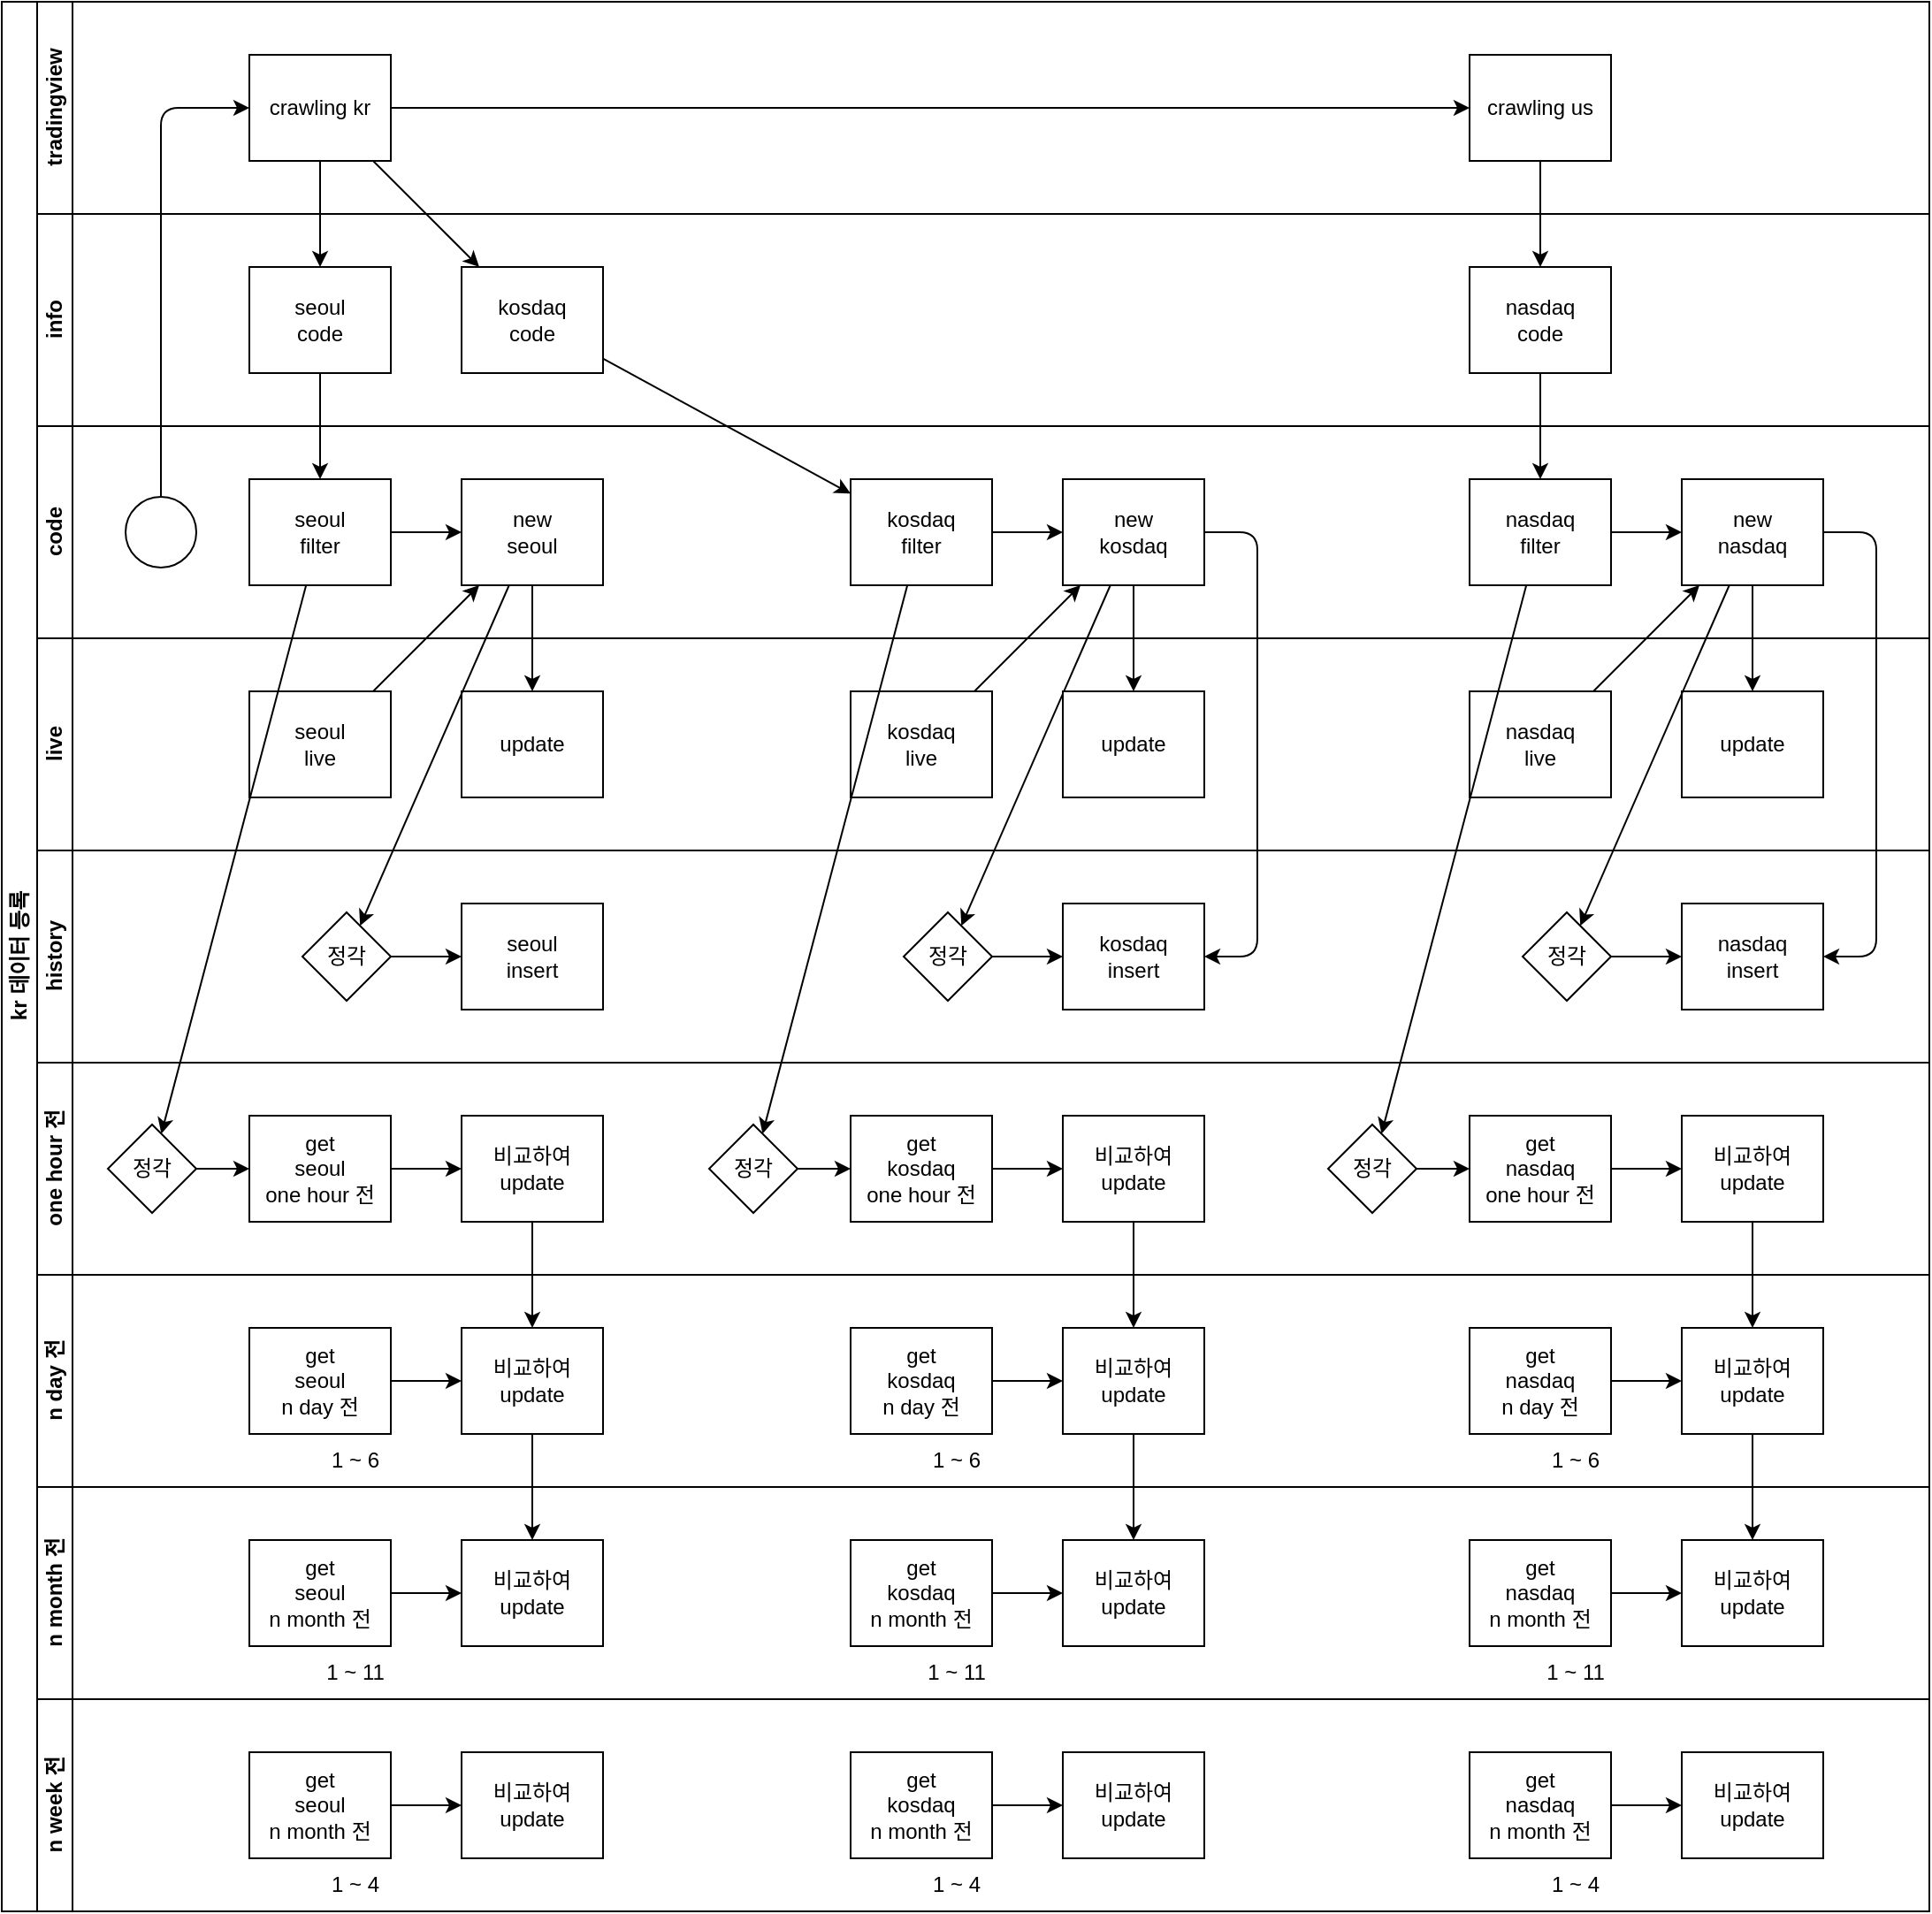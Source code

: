 <mxfile>
    <diagram id="c0icn-cArIapTxVZHmri" name="페이지-1">
        <mxGraphModel dx="1432" dy="625" grid="1" gridSize="10" guides="1" tooltips="1" connect="1" arrows="1" fold="1" page="1" pageScale="1" pageWidth="827" pageHeight="1169" math="0" shadow="0">
            <root>
                <mxCell id="0"/>
                <mxCell id="1" parent="0"/>
                <mxCell id="2" value="kr 데이터 등록" style="swimlane;html=1;childLayout=stackLayout;resizeParent=1;resizeParentMax=0;horizontal=0;startSize=20;horizontalStack=0;" parent="1" vertex="1">
                    <mxGeometry x="60" y="120" width="1090" height="1080" as="geometry"/>
                </mxCell>
                <mxCell id="22" value="tradingview" style="swimlane;html=1;startSize=20;horizontal=0;" parent="2" vertex="1">
                    <mxGeometry x="20" width="1070" height="120" as="geometry"/>
                </mxCell>
                <mxCell id="127" style="edgeStyle=none;html=1;" parent="22" source="25" target="114" edge="1">
                    <mxGeometry relative="1" as="geometry"/>
                </mxCell>
                <mxCell id="25" value="crawling kr" style="rounded=0;whiteSpace=wrap;html=1;fontFamily=Helvetica;fontSize=12;align=center;" parent="22" vertex="1">
                    <mxGeometry x="120" y="30" width="80" height="60" as="geometry"/>
                </mxCell>
                <mxCell id="114" value="crawling us" style="rounded=0;whiteSpace=wrap;html=1;fontFamily=Helvetica;fontSize=12;align=center;" parent="22" vertex="1">
                    <mxGeometry x="810" y="30" width="80" height="60" as="geometry"/>
                </mxCell>
                <mxCell id="14" value="info" style="swimlane;html=1;startSize=20;horizontal=0;" parent="2" vertex="1">
                    <mxGeometry x="20" y="120" width="1070" height="120" as="geometry"/>
                </mxCell>
                <mxCell id="16" value="seoul&lt;br&gt;code" style="rounded=0;whiteSpace=wrap;html=1;fontFamily=Helvetica;fontSize=12;align=center;" parent="14" vertex="1">
                    <mxGeometry x="120" y="30" width="80" height="60" as="geometry"/>
                </mxCell>
                <mxCell id="27" value="kosdaq&lt;br&gt;code" style="rounded=0;whiteSpace=wrap;html=1;fontFamily=Helvetica;fontSize=12;align=center;" parent="14" vertex="1">
                    <mxGeometry x="240" y="30" width="80" height="60" as="geometry"/>
                </mxCell>
                <mxCell id="115" value="nasdaq&lt;br&gt;code" style="rounded=0;whiteSpace=wrap;html=1;fontFamily=Helvetica;fontSize=12;align=center;" parent="14" vertex="1">
                    <mxGeometry x="810" y="30" width="80" height="60" as="geometry"/>
                </mxCell>
                <mxCell id="18" value="code" style="swimlane;html=1;startSize=20;horizontal=0;" parent="2" vertex="1">
                    <mxGeometry x="20" y="240" width="1070" height="120" as="geometry"/>
                </mxCell>
                <mxCell id="20" value="kosdaq&lt;br&gt;filter" style="rounded=0;whiteSpace=wrap;html=1;fontFamily=Helvetica;fontSize=12;align=center;" parent="18" vertex="1">
                    <mxGeometry x="460" y="30" width="80" height="60" as="geometry"/>
                </mxCell>
                <mxCell id="29" value="seoul&lt;br&gt;filter" style="rounded=0;whiteSpace=wrap;html=1;fontFamily=Helvetica;fontSize=12;align=center;" parent="18" vertex="1">
                    <mxGeometry x="120" y="30" width="80" height="60" as="geometry"/>
                </mxCell>
                <mxCell id="44" value="new&lt;br&gt;seoul" style="rounded=0;whiteSpace=wrap;html=1;fontFamily=Helvetica;fontSize=12;align=center;" parent="18" vertex="1">
                    <mxGeometry x="240" y="30" width="80" height="60" as="geometry"/>
                </mxCell>
                <mxCell id="45" style="edgeStyle=none;html=1;" parent="18" source="29" target="44" edge="1">
                    <mxGeometry relative="1" as="geometry"/>
                </mxCell>
                <mxCell id="48" value="new&lt;br&gt;kosdaq" style="rounded=0;whiteSpace=wrap;html=1;fontFamily=Helvetica;fontSize=12;align=center;" parent="18" vertex="1">
                    <mxGeometry x="580" y="30" width="80" height="60" as="geometry"/>
                </mxCell>
                <mxCell id="50" style="edgeStyle=none;html=1;" parent="18" source="20" target="48" edge="1">
                    <mxGeometry relative="1" as="geometry"/>
                </mxCell>
                <mxCell id="24" value="" style="ellipse;whiteSpace=wrap;html=1;" parent="18" vertex="1">
                    <mxGeometry x="50" y="40" width="40" height="40" as="geometry"/>
                </mxCell>
                <mxCell id="121" style="edgeStyle=none;html=1;" parent="18" source="117" target="119" edge="1">
                    <mxGeometry relative="1" as="geometry"/>
                </mxCell>
                <mxCell id="117" value="nasdaq&lt;br&gt;filter" style="rounded=0;whiteSpace=wrap;html=1;fontFamily=Helvetica;fontSize=12;align=center;" parent="18" vertex="1">
                    <mxGeometry x="810" y="30" width="80" height="60" as="geometry"/>
                </mxCell>
                <mxCell id="119" value="new&lt;br&gt;nasdaq" style="rounded=0;whiteSpace=wrap;html=1;fontFamily=Helvetica;fontSize=12;align=center;" parent="18" vertex="1">
                    <mxGeometry x="930" y="30" width="80" height="60" as="geometry"/>
                </mxCell>
                <mxCell id="49" style="edgeStyle=none;html=1;" parent="2" source="37" target="48" edge="1">
                    <mxGeometry relative="1" as="geometry"/>
                </mxCell>
                <mxCell id="83" style="edgeStyle=none;html=1;" parent="2" source="48" target="82" edge="1">
                    <mxGeometry relative="1" as="geometry"/>
                </mxCell>
                <mxCell id="85" style="edgeStyle=none;html=1;" parent="2" source="48" target="42" edge="1">
                    <mxGeometry relative="1" as="geometry">
                        <Array as="points">
                            <mxPoint x="710" y="300"/>
                            <mxPoint x="710" y="540"/>
                        </Array>
                    </mxGeometry>
                </mxCell>
                <mxCell id="110" style="edgeStyle=none;html=1;" parent="2" source="96" target="100" edge="1">
                    <mxGeometry relative="1" as="geometry"/>
                </mxCell>
                <mxCell id="111" style="edgeStyle=none;html=1;" parent="2" source="100" target="105" edge="1">
                    <mxGeometry relative="1" as="geometry"/>
                </mxCell>
                <mxCell id="166" style="edgeStyle=none;html=1;" parent="2" source="48" target="165" edge="1">
                    <mxGeometry relative="1" as="geometry"/>
                </mxCell>
                <mxCell id="35" value="live" style="swimlane;html=1;startSize=20;horizontal=0;" parent="2" vertex="1">
                    <mxGeometry x="20" y="360" width="1070" height="120" as="geometry"/>
                </mxCell>
                <mxCell id="37" value="kosdaq&lt;br&gt;live" style="rounded=0;whiteSpace=wrap;html=1;fontFamily=Helvetica;fontSize=12;align=center;" parent="35" vertex="1">
                    <mxGeometry x="460" y="30" width="80" height="60" as="geometry"/>
                </mxCell>
                <mxCell id="39" value="seoul&lt;br&gt;live" style="rounded=0;whiteSpace=wrap;html=1;fontFamily=Helvetica;fontSize=12;align=center;" parent="35" vertex="1">
                    <mxGeometry x="120" y="30" width="80" height="60" as="geometry"/>
                </mxCell>
                <mxCell id="79" value="update" style="rounded=0;whiteSpace=wrap;html=1;fontFamily=Helvetica;fontSize=12;align=center;" parent="35" vertex="1">
                    <mxGeometry x="240" y="30" width="80" height="60" as="geometry"/>
                </mxCell>
                <mxCell id="82" value="update" style="rounded=0;whiteSpace=wrap;html=1;fontFamily=Helvetica;fontSize=12;align=center;" parent="35" vertex="1">
                    <mxGeometry x="580" y="30" width="80" height="60" as="geometry"/>
                </mxCell>
                <mxCell id="120" value="nasdaq&lt;br&gt;live" style="rounded=0;whiteSpace=wrap;html=1;fontFamily=Helvetica;fontSize=12;align=center;" parent="35" vertex="1">
                    <mxGeometry x="810" y="30" width="80" height="60" as="geometry"/>
                </mxCell>
                <mxCell id="123" value="update" style="rounded=0;whiteSpace=wrap;html=1;fontFamily=Helvetica;fontSize=12;align=center;" parent="35" vertex="1">
                    <mxGeometry x="930" y="30" width="80" height="60" as="geometry"/>
                </mxCell>
                <mxCell id="30" value="" style="edgeStyle=none;html=1;" parent="2" source="25" target="16" edge="1">
                    <mxGeometry relative="1" as="geometry"/>
                </mxCell>
                <mxCell id="31" style="edgeStyle=none;html=1;" parent="2" source="25" target="27" edge="1">
                    <mxGeometry relative="1" as="geometry"/>
                </mxCell>
                <mxCell id="32" value="" style="edgeStyle=none;html=1;" parent="2" source="16" target="29" edge="1">
                    <mxGeometry relative="1" as="geometry"/>
                </mxCell>
                <mxCell id="33" value="" style="edgeStyle=none;html=1;" parent="2" source="27" target="20" edge="1">
                    <mxGeometry relative="1" as="geometry"/>
                </mxCell>
                <mxCell id="46" style="edgeStyle=none;html=1;" parent="2" source="39" target="44" edge="1">
                    <mxGeometry relative="1" as="geometry"/>
                </mxCell>
                <mxCell id="81" style="edgeStyle=none;html=1;" parent="2" source="44" target="79" edge="1">
                    <mxGeometry relative="1" as="geometry"/>
                </mxCell>
                <mxCell id="41" value="history" style="swimlane;html=1;startSize=20;horizontal=0;" parent="2" vertex="1">
                    <mxGeometry x="20" y="480" width="1070" height="120" as="geometry"/>
                </mxCell>
                <mxCell id="42" value="kosdaq&lt;br&gt;insert" style="rounded=0;whiteSpace=wrap;html=1;fontFamily=Helvetica;fontSize=12;align=center;" parent="41" vertex="1">
                    <mxGeometry x="580" y="30" width="80" height="60" as="geometry"/>
                </mxCell>
                <mxCell id="43" value="seoul&lt;br&gt;insert" style="rounded=0;whiteSpace=wrap;html=1;fontFamily=Helvetica;fontSize=12;align=center;" parent="41" vertex="1">
                    <mxGeometry x="240" y="30" width="80" height="60" as="geometry"/>
                </mxCell>
                <mxCell id="125" value="nasdaq&lt;br&gt;insert" style="rounded=0;whiteSpace=wrap;html=1;fontFamily=Helvetica;fontSize=12;align=center;" parent="41" vertex="1">
                    <mxGeometry x="930" y="30" width="80" height="60" as="geometry"/>
                </mxCell>
                <mxCell id="164" style="edgeStyle=none;html=1;" parent="41" source="161" target="43" edge="1">
                    <mxGeometry relative="1" as="geometry"/>
                </mxCell>
                <mxCell id="161" value="정각" style="rhombus;whiteSpace=wrap;html=1;" parent="41" vertex="1">
                    <mxGeometry x="150" y="35" width="50" height="50" as="geometry"/>
                </mxCell>
                <mxCell id="167" style="edgeStyle=none;html=1;" parent="41" source="165" target="42" edge="1">
                    <mxGeometry relative="1" as="geometry"/>
                </mxCell>
                <mxCell id="165" value="정각" style="rhombus;whiteSpace=wrap;html=1;" parent="41" vertex="1">
                    <mxGeometry x="490" y="35" width="50" height="50" as="geometry"/>
                </mxCell>
                <mxCell id="170" style="edgeStyle=none;html=1;" parent="41" source="168" target="125" edge="1">
                    <mxGeometry relative="1" as="geometry"/>
                </mxCell>
                <mxCell id="168" value="정각" style="rhombus;whiteSpace=wrap;html=1;" parent="41" vertex="1">
                    <mxGeometry x="840" y="35" width="50" height="50" as="geometry"/>
                </mxCell>
                <mxCell id="87" value="one hour 전" style="swimlane;html=1;startSize=20;horizontal=0;" parent="2" vertex="1">
                    <mxGeometry x="20" y="600" width="1070" height="120" as="geometry"/>
                </mxCell>
                <mxCell id="98" style="edgeStyle=none;html=1;" parent="87" source="88" target="96" edge="1">
                    <mxGeometry relative="1" as="geometry"/>
                </mxCell>
                <mxCell id="88" value="get&lt;br&gt;kosdaq&lt;br&gt;one hour 전" style="rounded=0;whiteSpace=wrap;html=1;fontFamily=Helvetica;fontSize=12;align=center;" parent="87" vertex="1">
                    <mxGeometry x="460" y="30" width="80" height="60" as="geometry"/>
                </mxCell>
                <mxCell id="95" style="edgeStyle=none;html=1;" parent="87" source="89" target="93" edge="1">
                    <mxGeometry relative="1" as="geometry"/>
                </mxCell>
                <mxCell id="89" value="get&lt;br&gt;seoul&lt;br&gt;one hour 전" style="rounded=0;whiteSpace=wrap;html=1;fontFamily=Helvetica;fontSize=12;align=center;" parent="87" vertex="1">
                    <mxGeometry x="120" y="30" width="80" height="60" as="geometry"/>
                </mxCell>
                <mxCell id="93" value="비교하여&lt;br&gt;update" style="rounded=0;whiteSpace=wrap;html=1;fontFamily=Helvetica;fontSize=12;align=center;" parent="87" vertex="1">
                    <mxGeometry x="240" y="30" width="80" height="60" as="geometry"/>
                </mxCell>
                <mxCell id="96" value="비교하여&lt;br&gt;update" style="rounded=0;whiteSpace=wrap;html=1;fontFamily=Helvetica;fontSize=12;align=center;" parent="87" vertex="1">
                    <mxGeometry x="580" y="30" width="80" height="60" as="geometry"/>
                </mxCell>
                <mxCell id="135" style="edgeStyle=none;html=1;" parent="87" source="128" target="131" edge="1">
                    <mxGeometry relative="1" as="geometry"/>
                </mxCell>
                <mxCell id="128" value="get&lt;br&gt;nasdaq&lt;br&gt;one hour 전" style="rounded=0;whiteSpace=wrap;html=1;fontFamily=Helvetica;fontSize=12;align=center;" parent="87" vertex="1">
                    <mxGeometry x="810" y="30" width="80" height="60" as="geometry"/>
                </mxCell>
                <mxCell id="131" value="비교하여&lt;br&gt;update" style="rounded=0;whiteSpace=wrap;html=1;fontFamily=Helvetica;fontSize=12;align=center;" parent="87" vertex="1">
                    <mxGeometry x="930" y="30" width="80" height="60" as="geometry"/>
                </mxCell>
                <mxCell id="177" style="edgeStyle=none;html=1;" parent="87" source="174" target="89" edge="1">
                    <mxGeometry relative="1" as="geometry"/>
                </mxCell>
                <mxCell id="174" value="정각" style="rhombus;whiteSpace=wrap;html=1;" parent="87" vertex="1">
                    <mxGeometry x="40" y="35" width="50" height="50" as="geometry"/>
                </mxCell>
                <mxCell id="180" style="edgeStyle=none;html=1;" parent="87" source="179" target="88" edge="1">
                    <mxGeometry relative="1" as="geometry"/>
                </mxCell>
                <mxCell id="179" value="정각" style="rhombus;whiteSpace=wrap;html=1;" parent="87" vertex="1">
                    <mxGeometry x="380" y="35" width="50" height="50" as="geometry"/>
                </mxCell>
                <mxCell id="183" style="edgeStyle=none;html=1;" parent="87" source="182" target="128" edge="1">
                    <mxGeometry relative="1" as="geometry"/>
                </mxCell>
                <mxCell id="182" value="정각" style="rhombus;whiteSpace=wrap;html=1;" parent="87" vertex="1">
                    <mxGeometry x="730" y="35" width="50" height="50" as="geometry"/>
                </mxCell>
                <mxCell id="86" style="edgeStyle=none;html=1;" parent="2" source="24" target="25" edge="1">
                    <mxGeometry relative="1" as="geometry">
                        <Array as="points">
                            <mxPoint x="90" y="60"/>
                        </Array>
                    </mxGeometry>
                </mxCell>
                <mxCell id="90" value="n day 전" style="swimlane;html=1;startSize=20;horizontal=0;" parent="2" vertex="1">
                    <mxGeometry x="20" y="720" width="1070" height="120" as="geometry"/>
                </mxCell>
                <mxCell id="109" style="edgeStyle=none;html=1;" parent="90" source="91" target="100" edge="1">
                    <mxGeometry relative="1" as="geometry"/>
                </mxCell>
                <mxCell id="91" value="get&lt;br&gt;kosdaq&lt;br&gt;n day 전" style="rounded=0;whiteSpace=wrap;html=1;fontFamily=Helvetica;fontSize=12;align=center;" parent="90" vertex="1">
                    <mxGeometry x="460" y="30" width="80" height="60" as="geometry"/>
                </mxCell>
                <mxCell id="106" style="edgeStyle=none;html=1;" parent="90" source="92" target="99" edge="1">
                    <mxGeometry relative="1" as="geometry"/>
                </mxCell>
                <mxCell id="92" value="get&lt;br&gt;seoul&lt;br&gt;n day 전" style="rounded=0;whiteSpace=wrap;html=1;fontFamily=Helvetica;fontSize=12;align=center;" parent="90" vertex="1">
                    <mxGeometry x="120" y="30" width="80" height="60" as="geometry"/>
                </mxCell>
                <mxCell id="99" value="비교하여&lt;br&gt;update" style="rounded=0;whiteSpace=wrap;html=1;fontFamily=Helvetica;fontSize=12;align=center;" parent="90" vertex="1">
                    <mxGeometry x="240" y="30" width="80" height="60" as="geometry"/>
                </mxCell>
                <mxCell id="100" value="비교하여&lt;br&gt;update" style="rounded=0;whiteSpace=wrap;html=1;fontFamily=Helvetica;fontSize=12;align=center;" parent="90" vertex="1">
                    <mxGeometry x="580" y="30" width="80" height="60" as="geometry"/>
                </mxCell>
                <mxCell id="136" style="edgeStyle=none;html=1;" parent="90" source="129" target="132" edge="1">
                    <mxGeometry relative="1" as="geometry"/>
                </mxCell>
                <mxCell id="129" value="get&lt;br&gt;nasdaq&lt;br&gt;n day 전" style="rounded=0;whiteSpace=wrap;html=1;fontFamily=Helvetica;fontSize=12;align=center;" parent="90" vertex="1">
                    <mxGeometry x="810" y="30" width="80" height="60" as="geometry"/>
                </mxCell>
                <mxCell id="132" value="비교하여&lt;br&gt;update" style="rounded=0;whiteSpace=wrap;html=1;fontFamily=Helvetica;fontSize=12;align=center;" parent="90" vertex="1">
                    <mxGeometry x="930" y="30" width="80" height="60" as="geometry"/>
                </mxCell>
                <mxCell id="140" value="1 ~ 6" style="text;html=1;strokeColor=none;fillColor=none;align=center;verticalAlign=middle;whiteSpace=wrap;rounded=0;" parent="90" vertex="1">
                    <mxGeometry x="840" y="90" width="60" height="30" as="geometry"/>
                </mxCell>
                <mxCell id="141" value="1 ~ 6" style="text;html=1;strokeColor=none;fillColor=none;align=center;verticalAlign=middle;whiteSpace=wrap;rounded=0;" parent="90" vertex="1">
                    <mxGeometry x="490" y="90" width="60" height="30" as="geometry"/>
                </mxCell>
                <mxCell id="142" value="1 ~ 6" style="text;html=1;strokeColor=none;fillColor=none;align=center;verticalAlign=middle;whiteSpace=wrap;rounded=0;" parent="90" vertex="1">
                    <mxGeometry x="150" y="90" width="60" height="30" as="geometry"/>
                </mxCell>
                <mxCell id="116" style="edgeStyle=none;html=1;" parent="2" source="114" target="115" edge="1">
                    <mxGeometry relative="1" as="geometry"/>
                </mxCell>
                <mxCell id="118" style="edgeStyle=none;html=1;" parent="2" source="115" target="117" edge="1">
                    <mxGeometry relative="1" as="geometry"/>
                </mxCell>
                <mxCell id="122" style="edgeStyle=none;html=1;" parent="2" source="120" target="119" edge="1">
                    <mxGeometry relative="1" as="geometry"/>
                </mxCell>
                <mxCell id="124" style="edgeStyle=none;html=1;" parent="2" source="119" target="123" edge="1">
                    <mxGeometry relative="1" as="geometry"/>
                </mxCell>
                <mxCell id="126" style="edgeStyle=none;html=1;" parent="2" source="119" target="125" edge="1">
                    <mxGeometry relative="1" as="geometry">
                        <Array as="points">
                            <mxPoint x="1060" y="300"/>
                            <mxPoint x="1060" y="540"/>
                        </Array>
                    </mxGeometry>
                </mxCell>
                <mxCell id="138" style="edgeStyle=none;html=1;" parent="2" source="131" target="132" edge="1">
                    <mxGeometry relative="1" as="geometry"/>
                </mxCell>
                <mxCell id="139" style="edgeStyle=none;html=1;" parent="2" source="132" target="133" edge="1">
                    <mxGeometry relative="1" as="geometry"/>
                </mxCell>
                <mxCell id="169" style="edgeStyle=none;html=1;" parent="2" source="119" target="168" edge="1">
                    <mxGeometry relative="1" as="geometry"/>
                </mxCell>
                <mxCell id="184" style="edgeStyle=none;html=1;" parent="2" source="117" target="182" edge="1">
                    <mxGeometry relative="1" as="geometry"/>
                </mxCell>
                <mxCell id="101" value="n month 전" style="swimlane;html=1;startSize=20;horizontal=0;" parent="2" vertex="1">
                    <mxGeometry x="20" y="840" width="1070" height="120" as="geometry"/>
                </mxCell>
                <mxCell id="108" style="edgeStyle=none;html=1;" parent="101" source="102" target="105" edge="1">
                    <mxGeometry relative="1" as="geometry"/>
                </mxCell>
                <mxCell id="102" value="get&lt;br&gt;kosdaq&lt;br&gt;n month 전" style="rounded=0;whiteSpace=wrap;html=1;fontFamily=Helvetica;fontSize=12;align=center;" parent="101" vertex="1">
                    <mxGeometry x="460" y="30" width="80" height="60" as="geometry"/>
                </mxCell>
                <mxCell id="107" style="edgeStyle=none;html=1;" parent="101" source="103" target="104" edge="1">
                    <mxGeometry relative="1" as="geometry"/>
                </mxCell>
                <mxCell id="103" value="get&lt;br&gt;seoul&lt;br&gt;n month 전" style="rounded=0;whiteSpace=wrap;html=1;fontFamily=Helvetica;fontSize=12;align=center;" parent="101" vertex="1">
                    <mxGeometry x="120" y="30" width="80" height="60" as="geometry"/>
                </mxCell>
                <mxCell id="104" value="비교하여&lt;br&gt;update" style="rounded=0;whiteSpace=wrap;html=1;fontFamily=Helvetica;fontSize=12;align=center;" parent="101" vertex="1">
                    <mxGeometry x="240" y="30" width="80" height="60" as="geometry"/>
                </mxCell>
                <mxCell id="105" value="비교하여&lt;br&gt;update" style="rounded=0;whiteSpace=wrap;html=1;fontFamily=Helvetica;fontSize=12;align=center;" parent="101" vertex="1">
                    <mxGeometry x="580" y="30" width="80" height="60" as="geometry"/>
                </mxCell>
                <mxCell id="137" style="edgeStyle=none;html=1;" parent="101" source="130" target="133" edge="1">
                    <mxGeometry relative="1" as="geometry"/>
                </mxCell>
                <mxCell id="130" value="get&lt;br&gt;nasdaq&lt;br&gt;n month 전" style="rounded=0;whiteSpace=wrap;html=1;fontFamily=Helvetica;fontSize=12;align=center;" parent="101" vertex="1">
                    <mxGeometry x="810" y="30" width="80" height="60" as="geometry"/>
                </mxCell>
                <mxCell id="133" value="비교하여&lt;br&gt;update" style="rounded=0;whiteSpace=wrap;html=1;fontFamily=Helvetica;fontSize=12;align=center;" parent="101" vertex="1">
                    <mxGeometry x="930" y="30" width="80" height="60" as="geometry"/>
                </mxCell>
                <mxCell id="143" value="1 ~ 11" style="text;html=1;strokeColor=none;fillColor=none;align=center;verticalAlign=middle;whiteSpace=wrap;rounded=0;" parent="101" vertex="1">
                    <mxGeometry x="840" y="90" width="60" height="30" as="geometry"/>
                </mxCell>
                <mxCell id="144" value="1 ~ 11" style="text;html=1;strokeColor=none;fillColor=none;align=center;verticalAlign=middle;whiteSpace=wrap;rounded=0;" parent="101" vertex="1">
                    <mxGeometry x="490" y="90" width="60" height="30" as="geometry"/>
                </mxCell>
                <mxCell id="145" value="1 ~ 11" style="text;html=1;strokeColor=none;fillColor=none;align=center;verticalAlign=middle;whiteSpace=wrap;rounded=0;" parent="101" vertex="1">
                    <mxGeometry x="150" y="90" width="60" height="30" as="geometry"/>
                </mxCell>
                <mxCell id="147" value="n week 전" style="swimlane;html=1;startSize=20;horizontal=0;" parent="2" vertex="1">
                    <mxGeometry x="20" y="960" width="1070" height="120" as="geometry"/>
                </mxCell>
                <mxCell id="148" style="edgeStyle=none;html=1;" parent="147" source="149" target="153" edge="1">
                    <mxGeometry relative="1" as="geometry"/>
                </mxCell>
                <mxCell id="149" value="get&lt;br&gt;kosdaq&lt;br&gt;n month 전" style="rounded=0;whiteSpace=wrap;html=1;fontFamily=Helvetica;fontSize=12;align=center;" parent="147" vertex="1">
                    <mxGeometry x="460" y="30" width="80" height="60" as="geometry"/>
                </mxCell>
                <mxCell id="150" style="edgeStyle=none;html=1;" parent="147" source="151" target="152" edge="1">
                    <mxGeometry relative="1" as="geometry"/>
                </mxCell>
                <mxCell id="151" value="get&lt;br&gt;seoul&lt;br&gt;n month 전" style="rounded=0;whiteSpace=wrap;html=1;fontFamily=Helvetica;fontSize=12;align=center;" parent="147" vertex="1">
                    <mxGeometry x="120" y="30" width="80" height="60" as="geometry"/>
                </mxCell>
                <mxCell id="152" value="비교하여&lt;br&gt;update" style="rounded=0;whiteSpace=wrap;html=1;fontFamily=Helvetica;fontSize=12;align=center;" parent="147" vertex="1">
                    <mxGeometry x="240" y="30" width="80" height="60" as="geometry"/>
                </mxCell>
                <mxCell id="153" value="비교하여&lt;br&gt;update" style="rounded=0;whiteSpace=wrap;html=1;fontFamily=Helvetica;fontSize=12;align=center;" parent="147" vertex="1">
                    <mxGeometry x="580" y="30" width="80" height="60" as="geometry"/>
                </mxCell>
                <mxCell id="154" style="edgeStyle=none;html=1;" parent="147" source="155" target="156" edge="1">
                    <mxGeometry relative="1" as="geometry"/>
                </mxCell>
                <mxCell id="155" value="get&lt;br&gt;nasdaq&lt;br&gt;n month 전" style="rounded=0;whiteSpace=wrap;html=1;fontFamily=Helvetica;fontSize=12;align=center;" parent="147" vertex="1">
                    <mxGeometry x="810" y="30" width="80" height="60" as="geometry"/>
                </mxCell>
                <mxCell id="156" value="비교하여&lt;br&gt;update" style="rounded=0;whiteSpace=wrap;html=1;fontFamily=Helvetica;fontSize=12;align=center;" parent="147" vertex="1">
                    <mxGeometry x="930" y="30" width="80" height="60" as="geometry"/>
                </mxCell>
                <mxCell id="157" value="1 ~ 4" style="text;html=1;strokeColor=none;fillColor=none;align=center;verticalAlign=middle;whiteSpace=wrap;rounded=0;" parent="147" vertex="1">
                    <mxGeometry x="840" y="90" width="60" height="30" as="geometry"/>
                </mxCell>
                <mxCell id="158" value="1 ~ 4" style="text;html=1;strokeColor=none;fillColor=none;align=center;verticalAlign=middle;whiteSpace=wrap;rounded=0;" parent="147" vertex="1">
                    <mxGeometry x="490" y="90" width="60" height="30" as="geometry"/>
                </mxCell>
                <mxCell id="159" value="1 ~ 4" style="text;html=1;strokeColor=none;fillColor=none;align=center;verticalAlign=middle;whiteSpace=wrap;rounded=0;" parent="147" vertex="1">
                    <mxGeometry x="150" y="90" width="60" height="30" as="geometry"/>
                </mxCell>
                <mxCell id="112" style="edgeStyle=none;html=1;" parent="2" source="93" target="99" edge="1">
                    <mxGeometry relative="1" as="geometry"/>
                </mxCell>
                <mxCell id="113" style="edgeStyle=none;html=1;" parent="2" source="99" target="104" edge="1">
                    <mxGeometry relative="1" as="geometry"/>
                </mxCell>
                <mxCell id="163" style="edgeStyle=none;html=1;" parent="2" source="44" target="161" edge="1">
                    <mxGeometry relative="1" as="geometry"/>
                </mxCell>
                <mxCell id="175" style="edgeStyle=none;html=1;" parent="2" source="29" target="174" edge="1">
                    <mxGeometry relative="1" as="geometry"/>
                </mxCell>
                <mxCell id="181" style="edgeStyle=none;html=1;" parent="2" source="20" target="179" edge="1">
                    <mxGeometry relative="1" as="geometry"/>
                </mxCell>
            </root>
        </mxGraphModel>
    </diagram>
</mxfile>